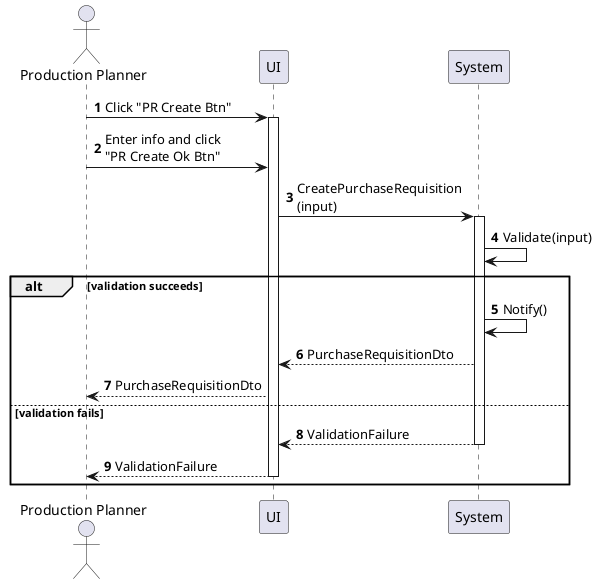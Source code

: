@startuml purchase-requisition-create
autonumber

actor "Production Planner" as a
participant UI as f
participant System as b

a -> f : Click "PR Create Btn"
activate f
a -> f : Enter info and click\n"PR Create Ok Btn"
f -> b : CreatePurchaseRequisition\n(input)
activate b
b -> b : Validate(input)

alt validation succeeds
    b -> b : Notify()
    b --> f : PurchaseRequisitionDto
    f --> a : PurchaseRequisitionDto
else validation fails
    return ValidationFailure
    return ValidationFailure
end
@enduml